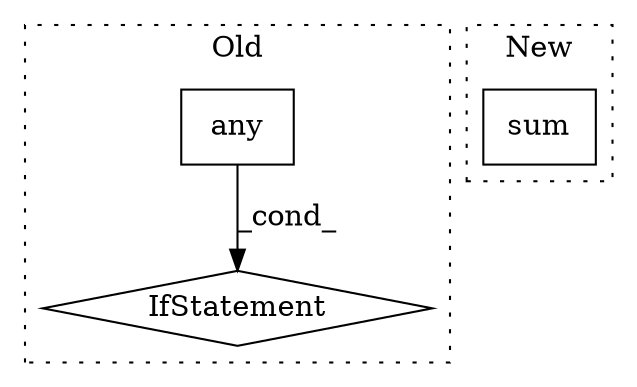 digraph G {
subgraph cluster0 {
1 [label="any" a="32" s="4843,4852" l="4,1" shape="box"];
3 [label="IfStatement" a="25" s="4833,4853" l="4,2" shape="diamond"];
label = "Old";
style="dotted";
}
subgraph cluster1 {
2 [label="sum" a="32" s="5886,5903" l="4,1" shape="box"];
label = "New";
style="dotted";
}
1 -> 3 [label="_cond_"];
}